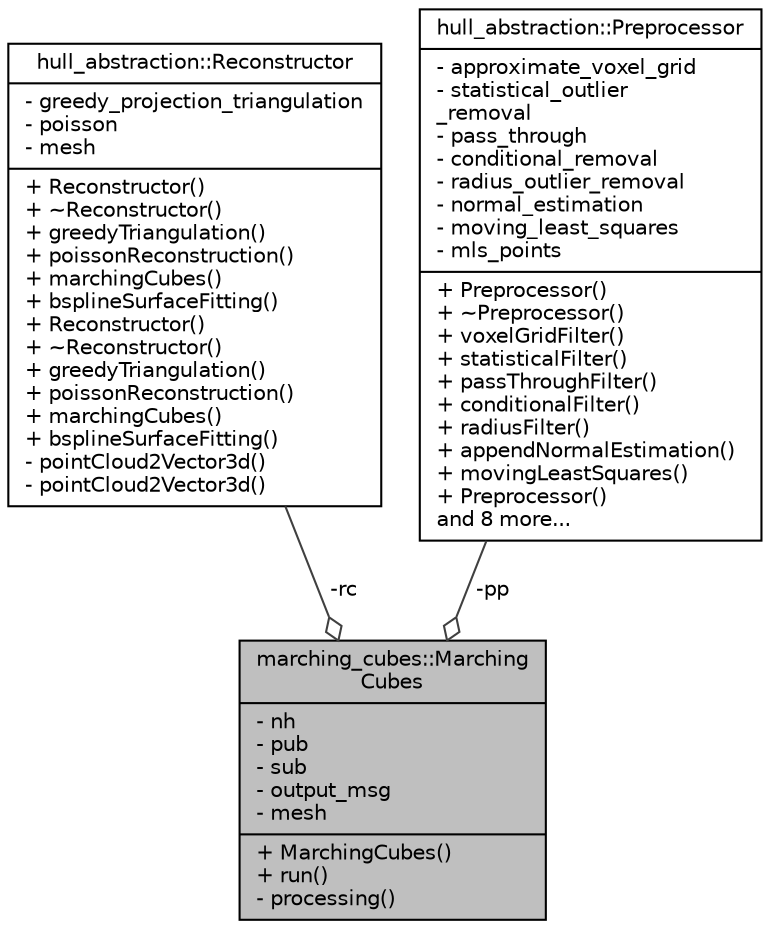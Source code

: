 digraph "marching_cubes::MarchingCubes"
{
 // INTERACTIVE_SVG=YES
 // LATEX_PDF_SIZE
  edge [fontname="Helvetica",fontsize="10",labelfontname="Helvetica",labelfontsize="10"];
  node [fontname="Helvetica",fontsize="10",shape=record];
  Node1 [label="{marching_cubes::Marching\lCubes\n|- nh\l- pub\l- sub\l- output_msg\l- mesh\l|+ MarchingCubes()\l+ run()\l- processing()\l}",height=0.2,width=0.4,color="black", fillcolor="grey75", style="filled", fontcolor="black",tooltip="Class utilizing marching cubes method."];
  Node2 -> Node1 [color="grey25",fontsize="10",style="solid",label=" -rc" ,arrowhead="odiamond",fontname="Helvetica"];
  Node2 [label="{hull_abstraction::Reconstructor\n|- greedy_projection_triangulation\l- poisson\l- mesh\l|+ Reconstructor()\l+ ~Reconstructor()\l+ greedyTriangulation()\l+ poissonReconstruction()\l+ marchingCubes()\l+ bsplineSurfaceFitting()\l+ Reconstructor()\l+ ~Reconstructor()\l+ greedyTriangulation()\l+ poissonReconstruction()\l+ marchingCubes()\l+ bsplineSurfaceFitting()\l- pointCloud2Vector3d()\l- pointCloud2Vector3d()\l}",height=0.2,width=0.4,color="black", fillcolor="white", style="filled",URL="$classhull__abstraction_1_1_reconstructor.html",tooltip="The Reconstructor class."];
  Node3 -> Node1 [color="grey25",fontsize="10",style="solid",label=" -pp" ,arrowhead="odiamond",fontname="Helvetica"];
  Node3 [label="{hull_abstraction::Preprocessor\n|- approximate_voxel_grid\l- statistical_outlier\l_removal\l- pass_through\l- conditional_removal\l- radius_outlier_removal\l- normal_estimation\l- moving_least_squares\l- mls_points\l|+ Preprocessor()\l+ ~Preprocessor()\l+ voxelGridFilter()\l+ statisticalFilter()\l+ passThroughFilter()\l+ conditionalFilter()\l+ radiusFilter()\l+ appendNormalEstimation()\l+ movingLeastSquares()\l+ Preprocessor()\land 8 more...\l}",height=0.2,width=0.4,color="black", fillcolor="white", style="filled",URL="$classhull__abstraction_1_1_preprocessor.html",tooltip="The Preprocessor class."];
}
